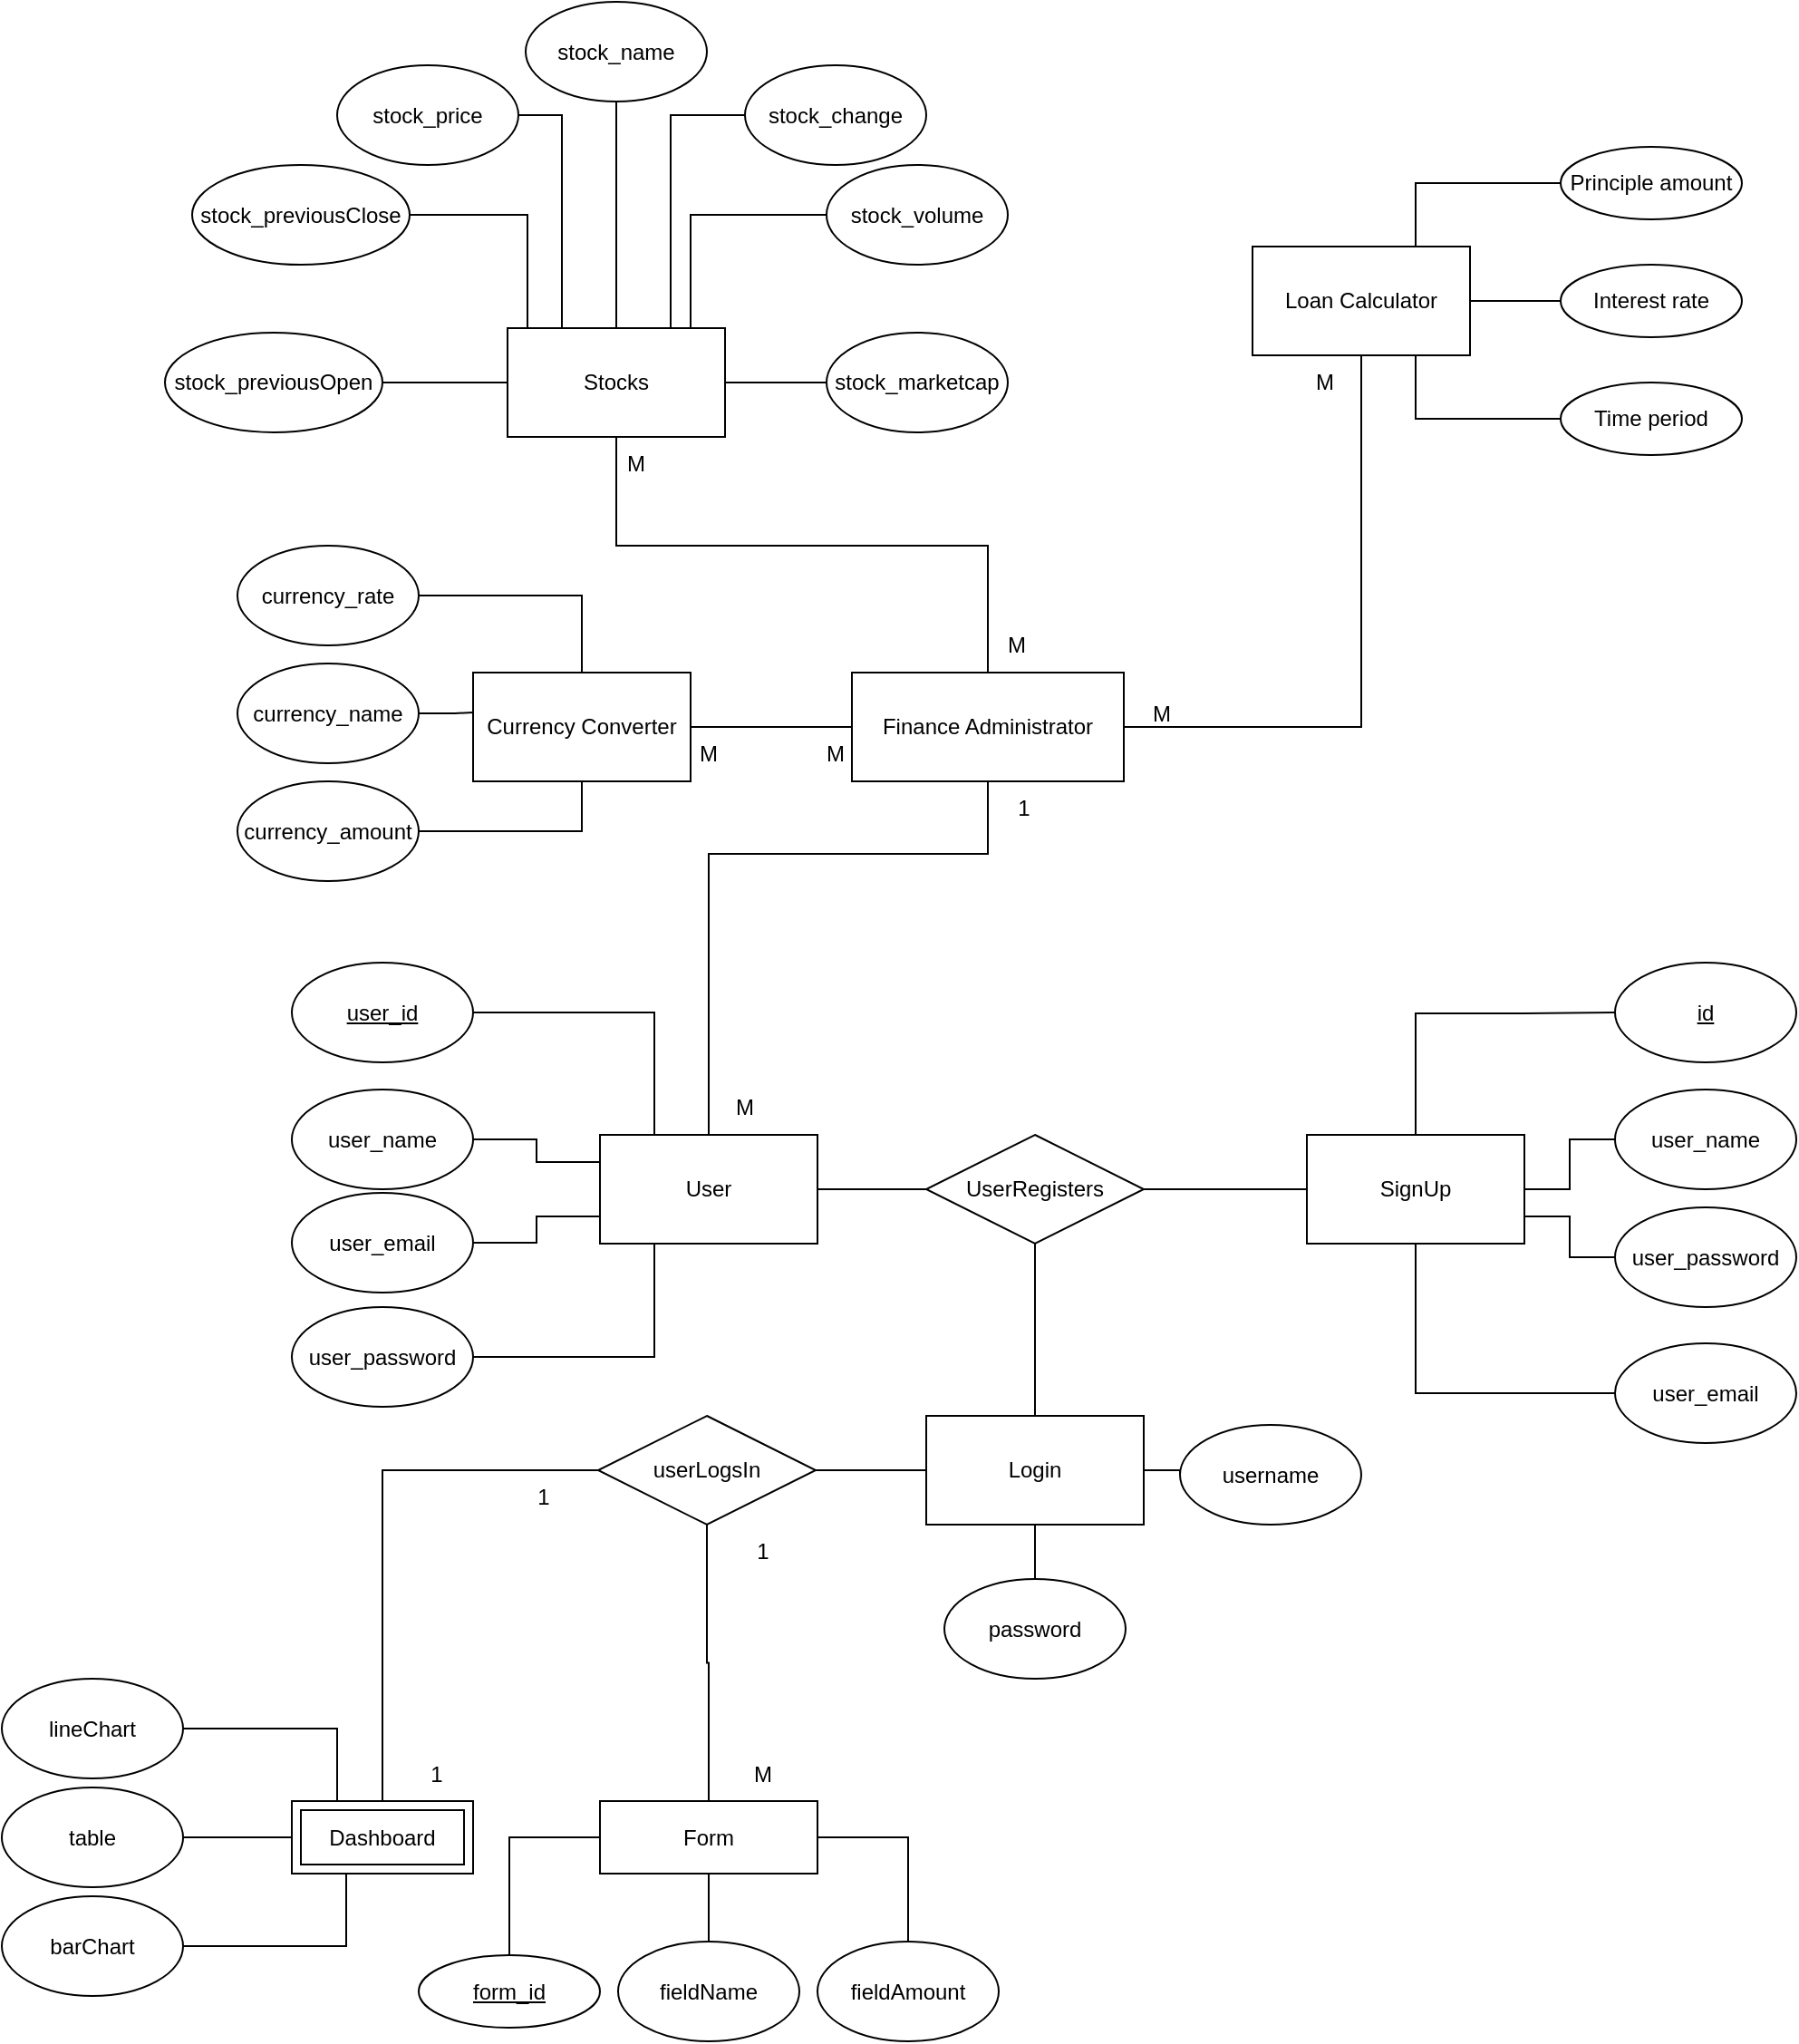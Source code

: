 <mxfile version="16.0.0" type="device"><diagram id="XWp01gKRoHVH7n0LuiF-" name="Page-2"><mxGraphModel dx="1823" dy="1787" grid="1" gridSize="10" guides="1" tooltips="1" connect="1" arrows="1" fold="1" page="1" pageScale="1" pageWidth="827" pageHeight="1169" math="0" shadow="0"><root><mxCell id="oW_LLQVdRZGFJG10Q8a--0"/><mxCell id="oW_LLQVdRZGFJG10Q8a--1" parent="oW_LLQVdRZGFJG10Q8a--0"/><mxCell id="jbHLlh7PHu6ZtV6Ck6Y2-7" style="edgeStyle=orthogonalEdgeStyle;rounded=0;orthogonalLoop=1;jettySize=auto;html=1;entryX=0.5;entryY=0;entryDx=0;entryDy=0;endArrow=none;endFill=0;" parent="oW_LLQVdRZGFJG10Q8a--1" source="oW_LLQVdRZGFJG10Q8a--2" target="jbHLlh7PHu6ZtV6Ck6Y2-0" edge="1"><mxGeometry relative="1" as="geometry"><Array as="points"><mxPoint x="424" y="370"/><mxPoint x="270" y="370"/></Array></mxGeometry></mxCell><mxCell id="oW_LLQVdRZGFJG10Q8a--2" value="Finance Administrator" style="rounded=0;whiteSpace=wrap;html=1;" parent="oW_LLQVdRZGFJG10Q8a--1" vertex="1"><mxGeometry x="349" y="270" width="150" height="60" as="geometry"/></mxCell><mxCell id="jbHLlh7PHu6ZtV6Ck6Y2-15" style="edgeStyle=orthogonalEdgeStyle;rounded=0;orthogonalLoop=1;jettySize=auto;html=1;entryX=0.5;entryY=0;entryDx=0;entryDy=0;endArrow=none;endFill=0;" parent="oW_LLQVdRZGFJG10Q8a--1" source="Q1hgdO-rNUojr2GoFdta-0" target="oW_LLQVdRZGFJG10Q8a--2" edge="1"><mxGeometry relative="1" as="geometry"><Array as="points"><mxPoint x="219" y="200"/><mxPoint x="424" y="200"/></Array></mxGeometry></mxCell><mxCell id="jbHLlh7PHu6ZtV6Ck6Y2-19" style="edgeStyle=orthogonalEdgeStyle;rounded=0;orthogonalLoop=1;jettySize=auto;html=1;entryX=0;entryY=0.5;entryDx=0;entryDy=0;endArrow=none;endFill=0;" parent="oW_LLQVdRZGFJG10Q8a--1" source="Q1hgdO-rNUojr2GoFdta-0" target="XLm7FnMKK7wtFMu9kOFm-3" edge="1"><mxGeometry relative="1" as="geometry"/></mxCell><mxCell id="jbHLlh7PHu6ZtV6Ck6Y2-25" style="edgeStyle=orthogonalEdgeStyle;rounded=0;orthogonalLoop=1;jettySize=auto;html=1;entryX=1;entryY=0.5;entryDx=0;entryDy=0;endArrow=none;endFill=0;" parent="oW_LLQVdRZGFJG10Q8a--1" source="Q1hgdO-rNUojr2GoFdta-0" target="XLm7FnMKK7wtFMu9kOFm-5" edge="1"><mxGeometry relative="1" as="geometry"/></mxCell><mxCell id="jbHLlh7PHu6ZtV6Ck6Y2-26" style="edgeStyle=orthogonalEdgeStyle;rounded=0;orthogonalLoop=1;jettySize=auto;html=1;exitX=0.25;exitY=0;exitDx=0;exitDy=0;entryX=1;entryY=0.5;entryDx=0;entryDy=0;endArrow=none;endFill=0;" parent="oW_LLQVdRZGFJG10Q8a--1" source="Q1hgdO-rNUojr2GoFdta-0" target="XLm7FnMKK7wtFMu9kOFm-4" edge="1"><mxGeometry relative="1" as="geometry"><Array as="points"><mxPoint x="170" y="80"/><mxPoint x="170" y="18"/></Array></mxGeometry></mxCell><mxCell id="jbHLlh7PHu6ZtV6Ck6Y2-27" style="edgeStyle=orthogonalEdgeStyle;rounded=0;orthogonalLoop=1;jettySize=auto;html=1;entryX=0.5;entryY=1;entryDx=0;entryDy=0;endArrow=none;endFill=0;" parent="oW_LLQVdRZGFJG10Q8a--1" source="Q1hgdO-rNUojr2GoFdta-0" target="XLm7FnMKK7wtFMu9kOFm-8" edge="1"><mxGeometry relative="1" as="geometry"/></mxCell><mxCell id="jbHLlh7PHu6ZtV6Ck6Y2-28" style="edgeStyle=orthogonalEdgeStyle;rounded=0;orthogonalLoop=1;jettySize=auto;html=1;exitX=0.25;exitY=0;exitDx=0;exitDy=0;entryX=1;entryY=0.5;entryDx=0;entryDy=0;endArrow=none;endFill=0;" parent="oW_LLQVdRZGFJG10Q8a--1" source="Q1hgdO-rNUojr2GoFdta-0" target="XLm7FnMKK7wtFMu9kOFm-1" edge="1"><mxGeometry relative="1" as="geometry"/></mxCell><mxCell id="jbHLlh7PHu6ZtV6Ck6Y2-29" style="edgeStyle=orthogonalEdgeStyle;rounded=0;orthogonalLoop=1;jettySize=auto;html=1;exitX=0.75;exitY=0;exitDx=0;exitDy=0;entryX=0;entryY=0.5;entryDx=0;entryDy=0;endArrow=none;endFill=0;" parent="oW_LLQVdRZGFJG10Q8a--1" source="Q1hgdO-rNUojr2GoFdta-0" target="XLm7FnMKK7wtFMu9kOFm-2" edge="1"><mxGeometry relative="1" as="geometry"><Array as="points"><mxPoint x="260" y="80"/><mxPoint x="260" y="18"/></Array></mxGeometry></mxCell><mxCell id="jbHLlh7PHu6ZtV6Ck6Y2-31" style="edgeStyle=orthogonalEdgeStyle;rounded=0;orthogonalLoop=1;jettySize=auto;html=1;exitX=0.75;exitY=0;exitDx=0;exitDy=0;entryX=0;entryY=0.5;entryDx=0;entryDy=0;endArrow=none;endFill=0;" parent="oW_LLQVdRZGFJG10Q8a--1" source="Q1hgdO-rNUojr2GoFdta-0" target="XLm7FnMKK7wtFMu9kOFm-7" edge="1"><mxGeometry relative="1" as="geometry"/></mxCell><mxCell id="Q1hgdO-rNUojr2GoFdta-0" value="Stocks" style="rounded=0;whiteSpace=wrap;html=1;" parent="oW_LLQVdRZGFJG10Q8a--1" vertex="1"><mxGeometry x="159" y="80" width="120" height="60" as="geometry"/></mxCell><mxCell id="jbHLlh7PHu6ZtV6Ck6Y2-17" style="edgeStyle=orthogonalEdgeStyle;rounded=0;orthogonalLoop=1;jettySize=auto;html=1;entryX=1;entryY=0.5;entryDx=0;entryDy=0;endArrow=none;endFill=0;" parent="oW_LLQVdRZGFJG10Q8a--1" source="Q1hgdO-rNUojr2GoFdta-1" target="oW_LLQVdRZGFJG10Q8a--2" edge="1"><mxGeometry relative="1" as="geometry"><Array as="points"><mxPoint x="630" y="300"/></Array></mxGeometry></mxCell><mxCell id="jbHLlh7PHu6ZtV6Ck6Y2-38" style="edgeStyle=orthogonalEdgeStyle;rounded=0;orthogonalLoop=1;jettySize=auto;html=1;endArrow=none;endFill=0;" parent="oW_LLQVdRZGFJG10Q8a--1" source="Q1hgdO-rNUojr2GoFdta-1" target="7D1ycBgxweb5rSeorG14-0" edge="1"><mxGeometry relative="1" as="geometry"/></mxCell><mxCell id="jbHLlh7PHu6ZtV6Ck6Y2-40" style="edgeStyle=orthogonalEdgeStyle;rounded=0;orthogonalLoop=1;jettySize=auto;html=1;entryX=0;entryY=0.5;entryDx=0;entryDy=0;endArrow=none;endFill=0;" parent="oW_LLQVdRZGFJG10Q8a--1" source="Q1hgdO-rNUojr2GoFdta-1" target="7D1ycBgxweb5rSeorG14-1" edge="1"><mxGeometry relative="1" as="geometry"><Array as="points"><mxPoint x="660"/></Array></mxGeometry></mxCell><mxCell id="jbHLlh7PHu6ZtV6Ck6Y2-41" style="edgeStyle=orthogonalEdgeStyle;rounded=0;orthogonalLoop=1;jettySize=auto;html=1;exitX=0.75;exitY=1;exitDx=0;exitDy=0;entryX=0;entryY=0.5;entryDx=0;entryDy=0;endArrow=none;endFill=0;" parent="oW_LLQVdRZGFJG10Q8a--1" source="Q1hgdO-rNUojr2GoFdta-1" target="7D1ycBgxweb5rSeorG14-2" edge="1"><mxGeometry relative="1" as="geometry"/></mxCell><mxCell id="Q1hgdO-rNUojr2GoFdta-1" value="Loan Calculator" style="rounded=0;whiteSpace=wrap;html=1;" parent="oW_LLQVdRZGFJG10Q8a--1" vertex="1"><mxGeometry x="570" y="35" width="120" height="60" as="geometry"/></mxCell><mxCell id="jbHLlh7PHu6ZtV6Ck6Y2-16" style="edgeStyle=orthogonalEdgeStyle;rounded=0;orthogonalLoop=1;jettySize=auto;html=1;endArrow=none;endFill=0;" parent="oW_LLQVdRZGFJG10Q8a--1" source="Q1hgdO-rNUojr2GoFdta-2" target="oW_LLQVdRZGFJG10Q8a--2" edge="1"><mxGeometry relative="1" as="geometry"/></mxCell><mxCell id="Q1hgdO-rNUojr2GoFdta-2" value="Currency Converter" style="rounded=0;whiteSpace=wrap;html=1;" parent="oW_LLQVdRZGFJG10Q8a--1" vertex="1"><mxGeometry x="140" y="270" width="120" height="60" as="geometry"/></mxCell><mxCell id="jbHLlh7PHu6ZtV6Ck6Y2-56" style="edgeStyle=orthogonalEdgeStyle;rounded=0;orthogonalLoop=1;jettySize=auto;html=1;endArrow=none;endFill=0;" parent="oW_LLQVdRZGFJG10Q8a--1" source="zM2wwsxeGU8edfefhhh4-0" target="nb9aMXA3lqNSud4_mzxD-6" edge="1"><mxGeometry relative="1" as="geometry"/></mxCell><mxCell id="zM2wwsxeGU8edfefhhh4-0" value="Login" style="rounded=0;whiteSpace=wrap;html=1;" parent="oW_LLQVdRZGFJG10Q8a--1" vertex="1"><mxGeometry x="390" y="680" width="120" height="60" as="geometry"/></mxCell><mxCell id="jbHLlh7PHu6ZtV6Ck6Y2-52" style="edgeStyle=orthogonalEdgeStyle;rounded=0;orthogonalLoop=1;jettySize=auto;html=1;entryX=0.5;entryY=0;entryDx=0;entryDy=0;endArrow=none;endFill=0;" parent="oW_LLQVdRZGFJG10Q8a--1" source="zM2wwsxeGU8edfefhhh4-2" target="zM2wwsxeGU8edfefhhh4-8" edge="1"><mxGeometry relative="1" as="geometry"/></mxCell><mxCell id="jbHLlh7PHu6ZtV6Ck6Y2-53" style="edgeStyle=orthogonalEdgeStyle;rounded=0;orthogonalLoop=1;jettySize=auto;html=1;entryX=0.5;entryY=0;entryDx=0;entryDy=0;endArrow=none;endFill=0;" parent="oW_LLQVdRZGFJG10Q8a--1" source="zM2wwsxeGU8edfefhhh4-2" target="zM2wwsxeGU8edfefhhh4-9" edge="1"><mxGeometry relative="1" as="geometry"><Array as="points"><mxPoint x="380" y="913"/></Array></mxGeometry></mxCell><mxCell id="jbHLlh7PHu6ZtV6Ck6Y2-54" style="edgeStyle=orthogonalEdgeStyle;rounded=0;orthogonalLoop=1;jettySize=auto;html=1;endArrow=none;endFill=0;" parent="oW_LLQVdRZGFJG10Q8a--1" source="zM2wwsxeGU8edfefhhh4-2" target="jbHLlh7PHu6ZtV6Ck6Y2-24" edge="1"><mxGeometry relative="1" as="geometry"><Array as="points"><mxPoint x="160" y="913"/></Array></mxGeometry></mxCell><mxCell id="zM2wwsxeGU8edfefhhh4-2" value="Form" style="rounded=0;whiteSpace=wrap;html=1;" parent="oW_LLQVdRZGFJG10Q8a--1" vertex="1"><mxGeometry x="210" y="892.5" width="120" height="40" as="geometry"/></mxCell><mxCell id="jbHLlh7PHu6ZtV6Ck6Y2-49" style="edgeStyle=orthogonalEdgeStyle;rounded=0;orthogonalLoop=1;jettySize=auto;html=1;entryX=0.5;entryY=1;entryDx=0;entryDy=0;endArrow=none;endFill=0;" parent="oW_LLQVdRZGFJG10Q8a--1" source="zM2wwsxeGU8edfefhhh4-5" target="jbHLlh7PHu6ZtV6Ck6Y2-21" edge="1"><mxGeometry relative="1" as="geometry"><Array as="points"><mxPoint x="70" y="973"/><mxPoint x="70" y="933"/></Array></mxGeometry></mxCell><mxCell id="zM2wwsxeGU8edfefhhh4-5" value="barChart" style="ellipse;whiteSpace=wrap;html=1;" parent="oW_LLQVdRZGFJG10Q8a--1" vertex="1"><mxGeometry x="-120" y="945" width="100" height="55" as="geometry"/></mxCell><mxCell id="jbHLlh7PHu6ZtV6Ck6Y2-51" style="edgeStyle=orthogonalEdgeStyle;rounded=0;orthogonalLoop=1;jettySize=auto;html=1;entryX=0.25;entryY=0;entryDx=0;entryDy=0;endArrow=none;endFill=0;" parent="oW_LLQVdRZGFJG10Q8a--1" source="zM2wwsxeGU8edfefhhh4-6" target="jbHLlh7PHu6ZtV6Ck6Y2-21" edge="1"><mxGeometry relative="1" as="geometry"/></mxCell><mxCell id="zM2wwsxeGU8edfefhhh4-6" value="lineChart" style="ellipse;whiteSpace=wrap;html=1;" parent="oW_LLQVdRZGFJG10Q8a--1" vertex="1"><mxGeometry x="-120" y="825" width="100" height="55" as="geometry"/></mxCell><mxCell id="jbHLlh7PHu6ZtV6Ck6Y2-50" style="edgeStyle=orthogonalEdgeStyle;rounded=0;orthogonalLoop=1;jettySize=auto;html=1;endArrow=none;endFill=0;" parent="oW_LLQVdRZGFJG10Q8a--1" source="zM2wwsxeGU8edfefhhh4-7" target="jbHLlh7PHu6ZtV6Ck6Y2-21" edge="1"><mxGeometry relative="1" as="geometry"/></mxCell><mxCell id="zM2wwsxeGU8edfefhhh4-7" value="table" style="ellipse;whiteSpace=wrap;html=1;" parent="oW_LLQVdRZGFJG10Q8a--1" vertex="1"><mxGeometry x="-120" y="885" width="100" height="55" as="geometry"/></mxCell><mxCell id="zM2wwsxeGU8edfefhhh4-8" value="fieldName" style="ellipse;whiteSpace=wrap;html=1;" parent="oW_LLQVdRZGFJG10Q8a--1" vertex="1"><mxGeometry x="220" y="970" width="100" height="55" as="geometry"/></mxCell><mxCell id="zM2wwsxeGU8edfefhhh4-9" value="fieldAmount" style="ellipse;whiteSpace=wrap;html=1;" parent="oW_LLQVdRZGFJG10Q8a--1" vertex="1"><mxGeometry x="330" y="970" width="100" height="55" as="geometry"/></mxCell><mxCell id="jbHLlh7PHu6ZtV6Ck6Y2-32" style="edgeStyle=orthogonalEdgeStyle;rounded=0;orthogonalLoop=1;jettySize=auto;html=1;entryX=0.5;entryY=0;entryDx=0;entryDy=0;endArrow=none;endFill=0;" parent="oW_LLQVdRZGFJG10Q8a--1" source="zM2wwsxeGU8edfefhhh4-10" target="Q1hgdO-rNUojr2GoFdta-2" edge="1"><mxGeometry relative="1" as="geometry"/></mxCell><mxCell id="zM2wwsxeGU8edfefhhh4-10" value="currency_rate" style="ellipse;whiteSpace=wrap;html=1;" parent="oW_LLQVdRZGFJG10Q8a--1" vertex="1"><mxGeometry x="10" y="200" width="100" height="55" as="geometry"/></mxCell><mxCell id="jbHLlh7PHu6ZtV6Ck6Y2-35" style="edgeStyle=orthogonalEdgeStyle;rounded=0;orthogonalLoop=1;jettySize=auto;html=1;entryX=0;entryY=0.367;entryDx=0;entryDy=0;entryPerimeter=0;endArrow=none;endFill=0;" parent="oW_LLQVdRZGFJG10Q8a--1" source="-wrWoBI0ZFmiuHT35BkZ-0" target="Q1hgdO-rNUojr2GoFdta-2" edge="1"><mxGeometry relative="1" as="geometry"/></mxCell><mxCell id="-wrWoBI0ZFmiuHT35BkZ-0" value="currency_name" style="ellipse;whiteSpace=wrap;html=1;" parent="oW_LLQVdRZGFJG10Q8a--1" vertex="1"><mxGeometry x="10" y="265" width="100" height="55" as="geometry"/></mxCell><mxCell id="jbHLlh7PHu6ZtV6Ck6Y2-37" style="edgeStyle=orthogonalEdgeStyle;rounded=0;orthogonalLoop=1;jettySize=auto;html=1;entryX=0.5;entryY=1;entryDx=0;entryDy=0;endArrow=none;endFill=0;" parent="oW_LLQVdRZGFJG10Q8a--1" source="-wrWoBI0ZFmiuHT35BkZ-1" target="Q1hgdO-rNUojr2GoFdta-2" edge="1"><mxGeometry relative="1" as="geometry"/></mxCell><mxCell id="-wrWoBI0ZFmiuHT35BkZ-1" value="currency_amount" style="ellipse;whiteSpace=wrap;html=1;" parent="oW_LLQVdRZGFJG10Q8a--1" vertex="1"><mxGeometry x="10" y="330" width="100" height="55" as="geometry"/></mxCell><mxCell id="XLm7FnMKK7wtFMu9kOFm-1" value="stock_price" style="ellipse;whiteSpace=wrap;html=1;" parent="oW_LLQVdRZGFJG10Q8a--1" vertex="1"><mxGeometry x="65" y="-65" width="100" height="55" as="geometry"/></mxCell><mxCell id="XLm7FnMKK7wtFMu9kOFm-2" value="stock_volume" style="ellipse;whiteSpace=wrap;html=1;" parent="oW_LLQVdRZGFJG10Q8a--1" vertex="1"><mxGeometry x="335" y="-10" width="100" height="55" as="geometry"/></mxCell><mxCell id="XLm7FnMKK7wtFMu9kOFm-3" value="stock_marketcap" style="ellipse;whiteSpace=wrap;html=1;" parent="oW_LLQVdRZGFJG10Q8a--1" vertex="1"><mxGeometry x="335" y="82.5" width="100" height="55" as="geometry"/></mxCell><mxCell id="XLm7FnMKK7wtFMu9kOFm-4" value="stock_previousClose" style="ellipse;whiteSpace=wrap;html=1;" parent="oW_LLQVdRZGFJG10Q8a--1" vertex="1"><mxGeometry x="-15" y="-10" width="120" height="55" as="geometry"/></mxCell><mxCell id="XLm7FnMKK7wtFMu9kOFm-5" value="stock_previousOpen" style="ellipse;whiteSpace=wrap;html=1;" parent="oW_LLQVdRZGFJG10Q8a--1" vertex="1"><mxGeometry x="-30" y="82.5" width="120" height="55" as="geometry"/></mxCell><mxCell id="XLm7FnMKK7wtFMu9kOFm-7" value="stock_change" style="ellipse;whiteSpace=wrap;html=1;" parent="oW_LLQVdRZGFJG10Q8a--1" vertex="1"><mxGeometry x="290" y="-65" width="100" height="55" as="geometry"/></mxCell><mxCell id="XLm7FnMKK7wtFMu9kOFm-8" value="stock_name" style="ellipse;whiteSpace=wrap;html=1;" parent="oW_LLQVdRZGFJG10Q8a--1" vertex="1"><mxGeometry x="169" y="-100" width="100" height="55" as="geometry"/></mxCell><mxCell id="7D1ycBgxweb5rSeorG14-0" value="Interest rate" style="ellipse;whiteSpace=wrap;html=1;align=center;" parent="oW_LLQVdRZGFJG10Q8a--1" vertex="1"><mxGeometry x="740" y="45" width="100" height="40" as="geometry"/></mxCell><mxCell id="7D1ycBgxweb5rSeorG14-1" value="Principle amount" style="ellipse;whiteSpace=wrap;html=1;align=center;" parent="oW_LLQVdRZGFJG10Q8a--1" vertex="1"><mxGeometry x="740" y="-20" width="100" height="40" as="geometry"/></mxCell><mxCell id="7D1ycBgxweb5rSeorG14-2" value="Time period" style="ellipse;whiteSpace=wrap;html=1;align=center;" parent="oW_LLQVdRZGFJG10Q8a--1" vertex="1"><mxGeometry x="740" y="110" width="100" height="40" as="geometry"/></mxCell><mxCell id="jbHLlh7PHu6ZtV6Ck6Y2-59" style="edgeStyle=orthogonalEdgeStyle;rounded=0;orthogonalLoop=1;jettySize=auto;html=1;endArrow=none;endFill=0;" parent="oW_LLQVdRZGFJG10Q8a--1" source="nb9aMXA3lqNSud4_mzxD-3" target="nb9aMXA3lqNSud4_mzxD-5" edge="1"><mxGeometry relative="1" as="geometry"/></mxCell><mxCell id="nb9aMXA3lqNSud4_mzxD-3" value="user_name" style="ellipse;whiteSpace=wrap;html=1;" parent="oW_LLQVdRZGFJG10Q8a--1" vertex="1"><mxGeometry x="770" y="500" width="100" height="55" as="geometry"/></mxCell><mxCell id="nb9aMXA3lqNSud4_mzxD-4" value="user_password" style="ellipse;whiteSpace=wrap;html=1;" parent="oW_LLQVdRZGFJG10Q8a--1" vertex="1"><mxGeometry x="770" y="565" width="100" height="55" as="geometry"/></mxCell><mxCell id="jbHLlh7PHu6ZtV6Ck6Y2-58" style="edgeStyle=orthogonalEdgeStyle;rounded=0;orthogonalLoop=1;jettySize=auto;html=1;entryX=0;entryY=0.5;entryDx=0;entryDy=0;endArrow=none;endFill=0;" parent="oW_LLQVdRZGFJG10Q8a--1" source="nb9aMXA3lqNSud4_mzxD-5" target="jbHLlh7PHu6ZtV6Ck6Y2-6" edge="1"><mxGeometry relative="1" as="geometry"><Array as="points"><mxPoint x="660" y="458"/><mxPoint x="720" y="458"/></Array></mxGeometry></mxCell><mxCell id="jbHLlh7PHu6ZtV6Ck6Y2-61" style="edgeStyle=orthogonalEdgeStyle;rounded=0;orthogonalLoop=1;jettySize=auto;html=1;exitX=1;exitY=0.75;exitDx=0;exitDy=0;entryX=0;entryY=0.5;entryDx=0;entryDy=0;endArrow=none;endFill=0;" parent="oW_LLQVdRZGFJG10Q8a--1" source="nb9aMXA3lqNSud4_mzxD-5" target="nb9aMXA3lqNSud4_mzxD-4" edge="1"><mxGeometry relative="1" as="geometry"/></mxCell><mxCell id="nb9aMXA3lqNSud4_mzxD-5" value="SignUp" style="rounded=0;whiteSpace=wrap;html=1;" parent="oW_LLQVdRZGFJG10Q8a--1" vertex="1"><mxGeometry x="600" y="525" width="120" height="60" as="geometry"/></mxCell><mxCell id="nb9aMXA3lqNSud4_mzxD-6" value="username" style="ellipse;whiteSpace=wrap;html=1;" parent="oW_LLQVdRZGFJG10Q8a--1" vertex="1"><mxGeometry x="530" y="685" width="100" height="55" as="geometry"/></mxCell><mxCell id="jbHLlh7PHu6ZtV6Ck6Y2-55" style="edgeStyle=orthogonalEdgeStyle;rounded=0;orthogonalLoop=1;jettySize=auto;html=1;endArrow=none;endFill=0;" parent="oW_LLQVdRZGFJG10Q8a--1" source="nb9aMXA3lqNSud4_mzxD-7" target="zM2wwsxeGU8edfefhhh4-0" edge="1"><mxGeometry relative="1" as="geometry"/></mxCell><mxCell id="nb9aMXA3lqNSud4_mzxD-7" value="password" style="ellipse;whiteSpace=wrap;html=1;" parent="oW_LLQVdRZGFJG10Q8a--1" vertex="1"><mxGeometry x="400" y="770" width="100" height="55" as="geometry"/></mxCell><mxCell id="jbHLlh7PHu6ZtV6Ck6Y2-60" style="edgeStyle=orthogonalEdgeStyle;rounded=0;orthogonalLoop=1;jettySize=auto;html=1;entryX=0.75;entryY=1;entryDx=0;entryDy=0;endArrow=none;endFill=0;" parent="oW_LLQVdRZGFJG10Q8a--1" source="nb9aMXA3lqNSud4_mzxD-8" target="nb9aMXA3lqNSud4_mzxD-5" edge="1"><mxGeometry relative="1" as="geometry"><Array as="points"><mxPoint x="660" y="668"/><mxPoint x="660" y="585"/></Array></mxGeometry></mxCell><mxCell id="nb9aMXA3lqNSud4_mzxD-8" value="user_email" style="ellipse;whiteSpace=wrap;html=1;" parent="oW_LLQVdRZGFJG10Q8a--1" vertex="1"><mxGeometry x="770" y="640" width="100" height="55" as="geometry"/></mxCell><mxCell id="jbHLlh7PHu6ZtV6Ck6Y2-8" style="edgeStyle=orthogonalEdgeStyle;rounded=0;orthogonalLoop=1;jettySize=auto;html=1;entryX=0;entryY=0.5;entryDx=0;entryDy=0;endArrow=none;endFill=0;" parent="oW_LLQVdRZGFJG10Q8a--1" source="jbHLlh7PHu6ZtV6Ck6Y2-0" target="jbHLlh7PHu6ZtV6Ck6Y2-5" edge="1"><mxGeometry relative="1" as="geometry"/></mxCell><mxCell id="jbHLlh7PHu6ZtV6Ck6Y2-0" value="User" style="rounded=0;whiteSpace=wrap;html=1;" parent="oW_LLQVdRZGFJG10Q8a--1" vertex="1"><mxGeometry x="210" y="525" width="120" height="60" as="geometry"/></mxCell><mxCell id="jbHLlh7PHu6ZtV6Ck6Y2-42" style="edgeStyle=orthogonalEdgeStyle;rounded=0;orthogonalLoop=1;jettySize=auto;html=1;entryX=0.25;entryY=0;entryDx=0;entryDy=0;endArrow=none;endFill=0;" parent="oW_LLQVdRZGFJG10Q8a--1" source="jbHLlh7PHu6ZtV6Ck6Y2-1" target="jbHLlh7PHu6ZtV6Ck6Y2-0" edge="1"><mxGeometry relative="1" as="geometry"/></mxCell><mxCell id="jbHLlh7PHu6ZtV6Ck6Y2-1" value="&lt;u&gt;user_id&lt;/u&gt;" style="ellipse;whiteSpace=wrap;html=1;" parent="oW_LLQVdRZGFJG10Q8a--1" vertex="1"><mxGeometry x="40" y="430" width="100" height="55" as="geometry"/></mxCell><mxCell id="jbHLlh7PHu6ZtV6Ck6Y2-43" style="edgeStyle=orthogonalEdgeStyle;rounded=0;orthogonalLoop=1;jettySize=auto;html=1;entryX=0;entryY=0.25;entryDx=0;entryDy=0;endArrow=none;endFill=0;" parent="oW_LLQVdRZGFJG10Q8a--1" source="jbHLlh7PHu6ZtV6Ck6Y2-2" target="jbHLlh7PHu6ZtV6Ck6Y2-0" edge="1"><mxGeometry relative="1" as="geometry"/></mxCell><mxCell id="jbHLlh7PHu6ZtV6Ck6Y2-2" value="user_name" style="ellipse;whiteSpace=wrap;html=1;" parent="oW_LLQVdRZGFJG10Q8a--1" vertex="1"><mxGeometry x="40" y="500" width="100" height="55" as="geometry"/></mxCell><mxCell id="jbHLlh7PHu6ZtV6Ck6Y2-44" style="edgeStyle=orthogonalEdgeStyle;rounded=0;orthogonalLoop=1;jettySize=auto;html=1;entryX=0;entryY=0.75;entryDx=0;entryDy=0;endArrow=none;endFill=0;" parent="oW_LLQVdRZGFJG10Q8a--1" source="jbHLlh7PHu6ZtV6Ck6Y2-3" target="jbHLlh7PHu6ZtV6Ck6Y2-0" edge="1"><mxGeometry relative="1" as="geometry"/></mxCell><mxCell id="jbHLlh7PHu6ZtV6Ck6Y2-3" value="user_email" style="ellipse;whiteSpace=wrap;html=1;" parent="oW_LLQVdRZGFJG10Q8a--1" vertex="1"><mxGeometry x="40" y="557" width="100" height="55" as="geometry"/></mxCell><mxCell id="jbHLlh7PHu6ZtV6Ck6Y2-45" style="edgeStyle=orthogonalEdgeStyle;rounded=0;orthogonalLoop=1;jettySize=auto;html=1;entryX=0.25;entryY=1;entryDx=0;entryDy=0;endArrow=none;endFill=0;" parent="oW_LLQVdRZGFJG10Q8a--1" source="jbHLlh7PHu6ZtV6Ck6Y2-4" target="jbHLlh7PHu6ZtV6Ck6Y2-0" edge="1"><mxGeometry relative="1" as="geometry"/></mxCell><mxCell id="jbHLlh7PHu6ZtV6Ck6Y2-4" value="user_password&lt;br&gt;" style="ellipse;whiteSpace=wrap;html=1;" parent="oW_LLQVdRZGFJG10Q8a--1" vertex="1"><mxGeometry x="40" y="620" width="100" height="55" as="geometry"/></mxCell><mxCell id="jbHLlh7PHu6ZtV6Ck6Y2-9" style="edgeStyle=orthogonalEdgeStyle;rounded=0;orthogonalLoop=1;jettySize=auto;html=1;endArrow=none;endFill=0;" parent="oW_LLQVdRZGFJG10Q8a--1" source="jbHLlh7PHu6ZtV6Ck6Y2-5" target="nb9aMXA3lqNSud4_mzxD-5" edge="1"><mxGeometry relative="1" as="geometry"/></mxCell><mxCell id="jbHLlh7PHu6ZtV6Ck6Y2-10" style="edgeStyle=orthogonalEdgeStyle;rounded=0;orthogonalLoop=1;jettySize=auto;html=1;endArrow=none;endFill=0;" parent="oW_LLQVdRZGFJG10Q8a--1" source="jbHLlh7PHu6ZtV6Ck6Y2-5" target="zM2wwsxeGU8edfefhhh4-0" edge="1"><mxGeometry relative="1" as="geometry"/></mxCell><mxCell id="jbHLlh7PHu6ZtV6Ck6Y2-5" value="UserRegisters" style="shape=rhombus;perimeter=rhombusPerimeter;whiteSpace=wrap;html=1;align=center;" parent="oW_LLQVdRZGFJG10Q8a--1" vertex="1"><mxGeometry x="390" y="525" width="120" height="60" as="geometry"/></mxCell><mxCell id="jbHLlh7PHu6ZtV6Ck6Y2-6" value="&lt;u&gt;id&lt;/u&gt;" style="ellipse;whiteSpace=wrap;html=1;" parent="oW_LLQVdRZGFJG10Q8a--1" vertex="1"><mxGeometry x="770" y="430" width="100" height="55" as="geometry"/></mxCell><mxCell id="jbHLlh7PHu6ZtV6Ck6Y2-21" value="Dashboard" style="shape=ext;margin=3;double=1;whiteSpace=wrap;html=1;align=center;" parent="oW_LLQVdRZGFJG10Q8a--1" vertex="1"><mxGeometry x="40" y="892.5" width="100" height="40" as="geometry"/></mxCell><mxCell id="jbHLlh7PHu6ZtV6Ck6Y2-47" style="edgeStyle=orthogonalEdgeStyle;rounded=0;orthogonalLoop=1;jettySize=auto;html=1;entryX=0.5;entryY=0;entryDx=0;entryDy=0;endArrow=none;endFill=0;" parent="oW_LLQVdRZGFJG10Q8a--1" source="jbHLlh7PHu6ZtV6Ck6Y2-22" target="zM2wwsxeGU8edfefhhh4-2" edge="1"><mxGeometry relative="1" as="geometry"/></mxCell><mxCell id="jbHLlh7PHu6ZtV6Ck6Y2-48" style="edgeStyle=orthogonalEdgeStyle;rounded=0;orthogonalLoop=1;jettySize=auto;html=1;entryX=0.5;entryY=0;entryDx=0;entryDy=0;endArrow=none;endFill=0;" parent="oW_LLQVdRZGFJG10Q8a--1" source="jbHLlh7PHu6ZtV6Ck6Y2-22" target="jbHLlh7PHu6ZtV6Ck6Y2-21" edge="1"><mxGeometry relative="1" as="geometry"/></mxCell><mxCell id="jbHLlh7PHu6ZtV6Ck6Y2-62" style="edgeStyle=orthogonalEdgeStyle;rounded=0;orthogonalLoop=1;jettySize=auto;html=1;endArrow=none;endFill=0;" parent="oW_LLQVdRZGFJG10Q8a--1" source="jbHLlh7PHu6ZtV6Ck6Y2-22" target="zM2wwsxeGU8edfefhhh4-0" edge="1"><mxGeometry relative="1" as="geometry"/></mxCell><mxCell id="jbHLlh7PHu6ZtV6Ck6Y2-22" value="userLogsIn" style="shape=rhombus;perimeter=rhombusPerimeter;whiteSpace=wrap;html=1;align=center;" parent="oW_LLQVdRZGFJG10Q8a--1" vertex="1"><mxGeometry x="209" y="680" width="120" height="60" as="geometry"/></mxCell><mxCell id="jbHLlh7PHu6ZtV6Ck6Y2-24" value="form_id" style="ellipse;whiteSpace=wrap;html=1;align=center;fontStyle=4;" parent="oW_LLQVdRZGFJG10Q8a--1" vertex="1"><mxGeometry x="110" y="977.5" width="100" height="40" as="geometry"/></mxCell><mxCell id="l0QVWaBC6zV-89yRdB1o-0" value="1" style="text;html=1;strokeColor=none;fillColor=none;align=center;verticalAlign=middle;whiteSpace=wrap;rounded=0;" vertex="1" parent="oW_LLQVdRZGFJG10Q8a--1"><mxGeometry x="90" y="862.5" width="60" height="30" as="geometry"/></mxCell><mxCell id="l0QVWaBC6zV-89yRdB1o-1" value="1" style="text;html=1;strokeColor=none;fillColor=none;align=center;verticalAlign=middle;whiteSpace=wrap;rounded=0;" vertex="1" parent="oW_LLQVdRZGFJG10Q8a--1"><mxGeometry x="149" y="710" width="60" height="30" as="geometry"/></mxCell><mxCell id="l0QVWaBC6zV-89yRdB1o-2" value="M" style="text;html=1;strokeColor=none;fillColor=none;align=center;verticalAlign=middle;whiteSpace=wrap;rounded=0;" vertex="1" parent="oW_LLQVdRZGFJG10Q8a--1"><mxGeometry x="270" y="862.5" width="60" height="30" as="geometry"/></mxCell><mxCell id="l0QVWaBC6zV-89yRdB1o-3" value="1" style="text;html=1;strokeColor=none;fillColor=none;align=center;verticalAlign=middle;whiteSpace=wrap;rounded=0;" vertex="1" parent="oW_LLQVdRZGFJG10Q8a--1"><mxGeometry x="270" y="740" width="60" height="30" as="geometry"/></mxCell><mxCell id="l0QVWaBC6zV-89yRdB1o-5" value="M" style="text;html=1;strokeColor=none;fillColor=none;align=center;verticalAlign=middle;whiteSpace=wrap;rounded=0;" vertex="1" parent="oW_LLQVdRZGFJG10Q8a--1"><mxGeometry x="310" y="300" width="60" height="30" as="geometry"/></mxCell><mxCell id="l0QVWaBC6zV-89yRdB1o-6" value="M" style="text;html=1;strokeColor=none;fillColor=none;align=center;verticalAlign=middle;whiteSpace=wrap;rounded=0;" vertex="1" parent="oW_LLQVdRZGFJG10Q8a--1"><mxGeometry x="240" y="300" width="60" height="30" as="geometry"/></mxCell><mxCell id="l0QVWaBC6zV-89yRdB1o-7" value="M" style="text;html=1;strokeColor=none;fillColor=none;align=center;verticalAlign=middle;whiteSpace=wrap;rounded=0;" vertex="1" parent="oW_LLQVdRZGFJG10Q8a--1"><mxGeometry x="200" y="140" width="60" height="30" as="geometry"/></mxCell><mxCell id="l0QVWaBC6zV-89yRdB1o-8" value="M" style="text;html=1;strokeColor=none;fillColor=none;align=center;verticalAlign=middle;whiteSpace=wrap;rounded=0;" vertex="1" parent="oW_LLQVdRZGFJG10Q8a--1"><mxGeometry x="580" y="95" width="60" height="30" as="geometry"/></mxCell><mxCell id="l0QVWaBC6zV-89yRdB1o-11" value="M" style="text;html=1;strokeColor=none;fillColor=none;align=center;verticalAlign=middle;whiteSpace=wrap;rounded=0;" vertex="1" parent="oW_LLQVdRZGFJG10Q8a--1"><mxGeometry x="260" y="495" width="60" height="30" as="geometry"/></mxCell><mxCell id="l0QVWaBC6zV-89yRdB1o-12" value="M" style="text;html=1;strokeColor=none;fillColor=none;align=center;verticalAlign=middle;whiteSpace=wrap;rounded=0;" vertex="1" parent="oW_LLQVdRZGFJG10Q8a--1"><mxGeometry x="490" y="277.5" width="60" height="30" as="geometry"/></mxCell><mxCell id="l0QVWaBC6zV-89yRdB1o-13" value="M" style="text;html=1;strokeColor=none;fillColor=none;align=center;verticalAlign=middle;whiteSpace=wrap;rounded=0;" vertex="1" parent="oW_LLQVdRZGFJG10Q8a--1"><mxGeometry x="410" y="240" width="60" height="30" as="geometry"/></mxCell><mxCell id="l0QVWaBC6zV-89yRdB1o-14" value="1" style="text;html=1;strokeColor=none;fillColor=none;align=center;verticalAlign=middle;whiteSpace=wrap;rounded=0;" vertex="1" parent="oW_LLQVdRZGFJG10Q8a--1"><mxGeometry x="414" y="330" width="60" height="30" as="geometry"/></mxCell></root></mxGraphModel></diagram></mxfile>